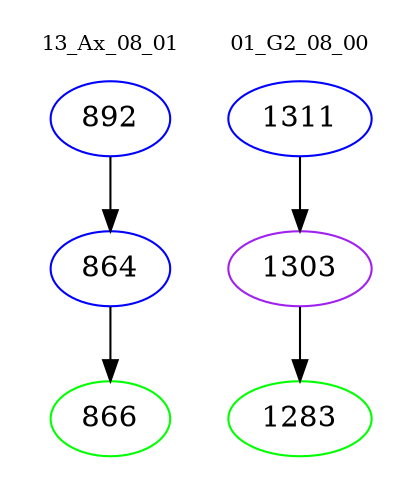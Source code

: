 digraph{
subgraph cluster_0 {
color = white
label = "13_Ax_08_01";
fontsize=10;
T0_892 [label="892", color="blue"]
T0_892 -> T0_864 [color="black"]
T0_864 [label="864", color="blue"]
T0_864 -> T0_866 [color="black"]
T0_866 [label="866", color="green"]
}
subgraph cluster_1 {
color = white
label = "01_G2_08_00";
fontsize=10;
T1_1311 [label="1311", color="blue"]
T1_1311 -> T1_1303 [color="black"]
T1_1303 [label="1303", color="purple"]
T1_1303 -> T1_1283 [color="black"]
T1_1283 [label="1283", color="green"]
}
}
